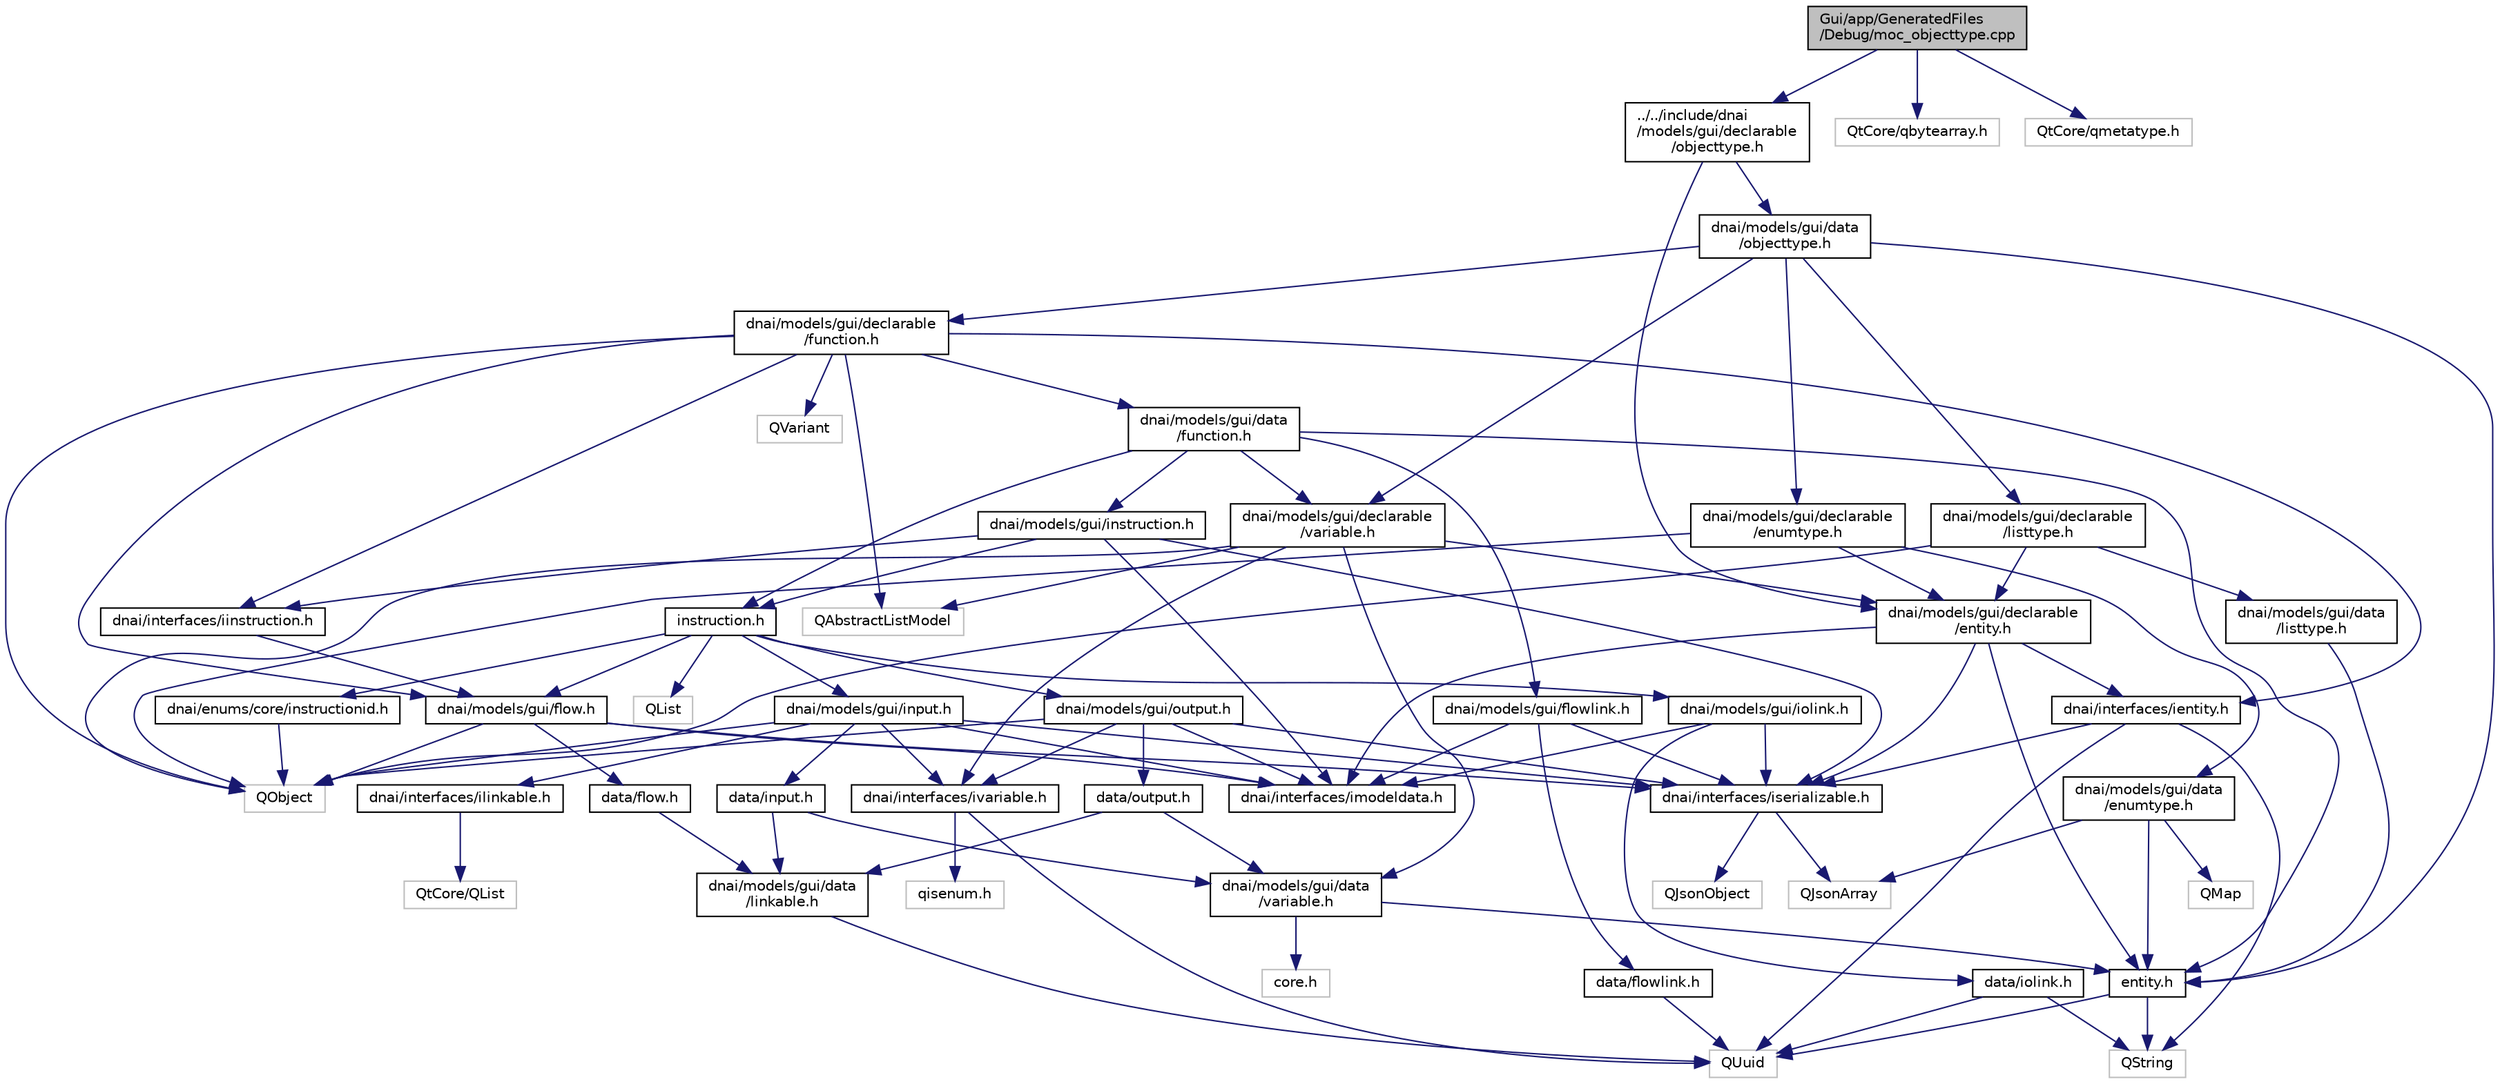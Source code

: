 digraph "Gui/app/GeneratedFiles/Debug/moc_objecttype.cpp"
{
  edge [fontname="Helvetica",fontsize="10",labelfontname="Helvetica",labelfontsize="10"];
  node [fontname="Helvetica",fontsize="10",shape=record];
  Node1 [label="Gui/app/GeneratedFiles\l/Debug/moc_objecttype.cpp",height=0.2,width=0.4,color="black", fillcolor="grey75", style="filled", fontcolor="black"];
  Node1 -> Node2 [color="midnightblue",fontsize="10",style="solid",fontname="Helvetica"];
  Node2 [label="../../include/dnai\l/models/gui/declarable\l/objecttype.h",height=0.2,width=0.4,color="black", fillcolor="white", style="filled",URL="$declarable_2objecttype_8h.html"];
  Node2 -> Node3 [color="midnightblue",fontsize="10",style="solid",fontname="Helvetica"];
  Node3 [label="dnai/models/gui/data\l/objecttype.h",height=0.2,width=0.4,color="black", fillcolor="white", style="filled",URL="$data_2objecttype_8h.html"];
  Node3 -> Node4 [color="midnightblue",fontsize="10",style="solid",fontname="Helvetica"];
  Node4 [label="entity.h",height=0.2,width=0.4,color="black", fillcolor="white", style="filled",URL="$gui_2data_2entity_8h.html"];
  Node4 -> Node5 [color="midnightblue",fontsize="10",style="solid",fontname="Helvetica"];
  Node5 [label="QString",height=0.2,width=0.4,color="grey75", fillcolor="white", style="filled"];
  Node4 -> Node6 [color="midnightblue",fontsize="10",style="solid",fontname="Helvetica"];
  Node6 [label="QUuid",height=0.2,width=0.4,color="grey75", fillcolor="white", style="filled"];
  Node3 -> Node7 [color="midnightblue",fontsize="10",style="solid",fontname="Helvetica"];
  Node7 [label="dnai/models/gui/declarable\l/variable.h",height=0.2,width=0.4,color="black", fillcolor="white", style="filled",URL="$declarable_2variable_8h.html"];
  Node7 -> Node8 [color="midnightblue",fontsize="10",style="solid",fontname="Helvetica"];
  Node8 [label="QObject",height=0.2,width=0.4,color="grey75", fillcolor="white", style="filled"];
  Node7 -> Node9 [color="midnightblue",fontsize="10",style="solid",fontname="Helvetica"];
  Node9 [label="dnai/interfaces/ivariable.h",height=0.2,width=0.4,color="black", fillcolor="white", style="filled",URL="$ivariable_8h.html"];
  Node9 -> Node10 [color="midnightblue",fontsize="10",style="solid",fontname="Helvetica"];
  Node10 [label="qisenum.h",height=0.2,width=0.4,color="grey75", fillcolor="white", style="filled"];
  Node9 -> Node6 [color="midnightblue",fontsize="10",style="solid",fontname="Helvetica"];
  Node7 -> Node11 [color="midnightblue",fontsize="10",style="solid",fontname="Helvetica"];
  Node11 [label="dnai/models/gui/data\l/variable.h",height=0.2,width=0.4,color="black", fillcolor="white", style="filled",URL="$data_2variable_8h.html"];
  Node11 -> Node4 [color="midnightblue",fontsize="10",style="solid",fontname="Helvetica"];
  Node11 -> Node12 [color="midnightblue",fontsize="10",style="solid",fontname="Helvetica"];
  Node12 [label="core.h",height=0.2,width=0.4,color="grey75", fillcolor="white", style="filled"];
  Node7 -> Node13 [color="midnightblue",fontsize="10",style="solid",fontname="Helvetica"];
  Node13 [label="dnai/models/gui/declarable\l/entity.h",height=0.2,width=0.4,color="black", fillcolor="white", style="filled",URL="$gui_2declarable_2entity_8h.html"];
  Node13 -> Node14 [color="midnightblue",fontsize="10",style="solid",fontname="Helvetica"];
  Node14 [label="dnai/interfaces/imodeldata.h",height=0.2,width=0.4,color="black", fillcolor="white", style="filled",URL="$imodeldata_8h.html"];
  Node13 -> Node15 [color="midnightblue",fontsize="10",style="solid",fontname="Helvetica"];
  Node15 [label="dnai/interfaces/iserializable.h",height=0.2,width=0.4,color="black", fillcolor="white", style="filled",URL="$iserializable_8h.html"];
  Node15 -> Node16 [color="midnightblue",fontsize="10",style="solid",fontname="Helvetica"];
  Node16 [label="QJsonObject",height=0.2,width=0.4,color="grey75", fillcolor="white", style="filled"];
  Node15 -> Node17 [color="midnightblue",fontsize="10",style="solid",fontname="Helvetica"];
  Node17 [label="QJsonArray",height=0.2,width=0.4,color="grey75", fillcolor="white", style="filled"];
  Node13 -> Node4 [color="midnightblue",fontsize="10",style="solid",fontname="Helvetica"];
  Node13 -> Node18 [color="midnightblue",fontsize="10",style="solid",fontname="Helvetica"];
  Node18 [label="dnai/interfaces/ientity.h",height=0.2,width=0.4,color="black", fillcolor="white", style="filled",URL="$ientity_8h.html"];
  Node18 -> Node6 [color="midnightblue",fontsize="10",style="solid",fontname="Helvetica"];
  Node18 -> Node5 [color="midnightblue",fontsize="10",style="solid",fontname="Helvetica"];
  Node18 -> Node15 [color="midnightblue",fontsize="10",style="solid",fontname="Helvetica"];
  Node7 -> Node19 [color="midnightblue",fontsize="10",style="solid",fontname="Helvetica"];
  Node19 [label="QAbstractListModel",height=0.2,width=0.4,color="grey75", fillcolor="white", style="filled"];
  Node3 -> Node20 [color="midnightblue",fontsize="10",style="solid",fontname="Helvetica"];
  Node20 [label="dnai/models/gui/declarable\l/function.h",height=0.2,width=0.4,color="black", fillcolor="white", style="filled",URL="$declarable_2function_8h.html"];
  Node20 -> Node8 [color="midnightblue",fontsize="10",style="solid",fontname="Helvetica"];
  Node20 -> Node19 [color="midnightblue",fontsize="10",style="solid",fontname="Helvetica"];
  Node20 -> Node21 [color="midnightblue",fontsize="10",style="solid",fontname="Helvetica"];
  Node21 [label="QVariant",height=0.2,width=0.4,color="grey75", fillcolor="white", style="filled"];
  Node20 -> Node18 [color="midnightblue",fontsize="10",style="solid",fontname="Helvetica"];
  Node20 -> Node22 [color="midnightblue",fontsize="10",style="solid",fontname="Helvetica"];
  Node22 [label="dnai/interfaces/iinstruction.h",height=0.2,width=0.4,color="black", fillcolor="white", style="filled",URL="$iinstruction_8h.html"];
  Node22 -> Node23 [color="midnightblue",fontsize="10",style="solid",fontname="Helvetica"];
  Node23 [label="dnai/models/gui/flow.h",height=0.2,width=0.4,color="black", fillcolor="white", style="filled",URL="$models_2gui_2flow_8h.html"];
  Node23 -> Node8 [color="midnightblue",fontsize="10",style="solid",fontname="Helvetica"];
  Node23 -> Node14 [color="midnightblue",fontsize="10",style="solid",fontname="Helvetica"];
  Node23 -> Node15 [color="midnightblue",fontsize="10",style="solid",fontname="Helvetica"];
  Node23 -> Node24 [color="midnightblue",fontsize="10",style="solid",fontname="Helvetica"];
  Node24 [label="data/flow.h",height=0.2,width=0.4,color="black", fillcolor="white", style="filled",URL="$models_2gui_2data_2flow_8h.html"];
  Node24 -> Node25 [color="midnightblue",fontsize="10",style="solid",fontname="Helvetica"];
  Node25 [label="dnai/models/gui/data\l/linkable.h",height=0.2,width=0.4,color="black", fillcolor="white", style="filled",URL="$data_2linkable_8h.html"];
  Node25 -> Node6 [color="midnightblue",fontsize="10",style="solid",fontname="Helvetica"];
  Node20 -> Node26 [color="midnightblue",fontsize="10",style="solid",fontname="Helvetica"];
  Node26 [label="dnai/models/gui/data\l/function.h",height=0.2,width=0.4,color="black", fillcolor="white", style="filled",URL="$data_2function_8h.html"];
  Node26 -> Node4 [color="midnightblue",fontsize="10",style="solid",fontname="Helvetica"];
  Node26 -> Node27 [color="midnightblue",fontsize="10",style="solid",fontname="Helvetica"];
  Node27 [label="instruction.h",height=0.2,width=0.4,color="black", fillcolor="white", style="filled",URL="$gui_2data_2instruction_8h.html"];
  Node27 -> Node28 [color="midnightblue",fontsize="10",style="solid",fontname="Helvetica"];
  Node28 [label="QList",height=0.2,width=0.4,color="grey75", fillcolor="white", style="filled"];
  Node27 -> Node29 [color="midnightblue",fontsize="10",style="solid",fontname="Helvetica"];
  Node29 [label="dnai/enums/core/instructionid.h",height=0.2,width=0.4,color="black", fillcolor="white", style="filled",URL="$instructionid_8h.html"];
  Node29 -> Node8 [color="midnightblue",fontsize="10",style="solid",fontname="Helvetica"];
  Node27 -> Node23 [color="midnightblue",fontsize="10",style="solid",fontname="Helvetica"];
  Node27 -> Node30 [color="midnightblue",fontsize="10",style="solid",fontname="Helvetica"];
  Node30 [label="dnai/models/gui/input.h",height=0.2,width=0.4,color="black", fillcolor="white", style="filled",URL="$models_2gui_2input_8h.html"];
  Node30 -> Node8 [color="midnightblue",fontsize="10",style="solid",fontname="Helvetica"];
  Node30 -> Node14 [color="midnightblue",fontsize="10",style="solid",fontname="Helvetica"];
  Node30 -> Node15 [color="midnightblue",fontsize="10",style="solid",fontname="Helvetica"];
  Node30 -> Node9 [color="midnightblue",fontsize="10",style="solid",fontname="Helvetica"];
  Node30 -> Node31 [color="midnightblue",fontsize="10",style="solid",fontname="Helvetica"];
  Node31 [label="data/input.h",height=0.2,width=0.4,color="black", fillcolor="white", style="filled",URL="$models_2gui_2data_2input_8h.html"];
  Node31 -> Node11 [color="midnightblue",fontsize="10",style="solid",fontname="Helvetica"];
  Node31 -> Node25 [color="midnightblue",fontsize="10",style="solid",fontname="Helvetica"];
  Node30 -> Node32 [color="midnightblue",fontsize="10",style="solid",fontname="Helvetica"];
  Node32 [label="dnai/interfaces/ilinkable.h",height=0.2,width=0.4,color="black", fillcolor="white", style="filled",URL="$ilinkable_8h.html"];
  Node32 -> Node33 [color="midnightblue",fontsize="10",style="solid",fontname="Helvetica"];
  Node33 [label="QtCore/QList",height=0.2,width=0.4,color="grey75", fillcolor="white", style="filled"];
  Node27 -> Node34 [color="midnightblue",fontsize="10",style="solid",fontname="Helvetica"];
  Node34 [label="dnai/models/gui/output.h",height=0.2,width=0.4,color="black", fillcolor="white", style="filled",URL="$models_2gui_2output_8h.html"];
  Node34 -> Node8 [color="midnightblue",fontsize="10",style="solid",fontname="Helvetica"];
  Node34 -> Node15 [color="midnightblue",fontsize="10",style="solid",fontname="Helvetica"];
  Node34 -> Node35 [color="midnightblue",fontsize="10",style="solid",fontname="Helvetica"];
  Node35 [label="data/output.h",height=0.2,width=0.4,color="black", fillcolor="white", style="filled",URL="$models_2gui_2data_2output_8h.html"];
  Node35 -> Node11 [color="midnightblue",fontsize="10",style="solid",fontname="Helvetica"];
  Node35 -> Node25 [color="midnightblue",fontsize="10",style="solid",fontname="Helvetica"];
  Node34 -> Node14 [color="midnightblue",fontsize="10",style="solid",fontname="Helvetica"];
  Node34 -> Node9 [color="midnightblue",fontsize="10",style="solid",fontname="Helvetica"];
  Node27 -> Node36 [color="midnightblue",fontsize="10",style="solid",fontname="Helvetica"];
  Node36 [label="dnai/models/gui/iolink.h",height=0.2,width=0.4,color="black", fillcolor="white", style="filled",URL="$iolink_8h.html"];
  Node36 -> Node14 [color="midnightblue",fontsize="10",style="solid",fontname="Helvetica"];
  Node36 -> Node15 [color="midnightblue",fontsize="10",style="solid",fontname="Helvetica"];
  Node36 -> Node37 [color="midnightblue",fontsize="10",style="solid",fontname="Helvetica"];
  Node37 [label="data/iolink.h",height=0.2,width=0.4,color="black", fillcolor="white", style="filled",URL="$data_2iolink_8h.html"];
  Node37 -> Node5 [color="midnightblue",fontsize="10",style="solid",fontname="Helvetica"];
  Node37 -> Node6 [color="midnightblue",fontsize="10",style="solid",fontname="Helvetica"];
  Node26 -> Node7 [color="midnightblue",fontsize="10",style="solid",fontname="Helvetica"];
  Node26 -> Node38 [color="midnightblue",fontsize="10",style="solid",fontname="Helvetica"];
  Node38 [label="dnai/models/gui/instruction.h",height=0.2,width=0.4,color="black", fillcolor="white", style="filled",URL="$gui_2instruction_8h.html"];
  Node38 -> Node14 [color="midnightblue",fontsize="10",style="solid",fontname="Helvetica"];
  Node38 -> Node15 [color="midnightblue",fontsize="10",style="solid",fontname="Helvetica"];
  Node38 -> Node27 [color="midnightblue",fontsize="10",style="solid",fontname="Helvetica"];
  Node38 -> Node22 [color="midnightblue",fontsize="10",style="solid",fontname="Helvetica"];
  Node26 -> Node39 [color="midnightblue",fontsize="10",style="solid",fontname="Helvetica"];
  Node39 [label="dnai/models/gui/flowlink.h",height=0.2,width=0.4,color="black", fillcolor="white", style="filled",URL="$flowlink_8h.html"];
  Node39 -> Node14 [color="midnightblue",fontsize="10",style="solid",fontname="Helvetica"];
  Node39 -> Node40 [color="midnightblue",fontsize="10",style="solid",fontname="Helvetica"];
  Node40 [label="data/flowlink.h",height=0.2,width=0.4,color="black", fillcolor="white", style="filled",URL="$data_2flowlink_8h.html"];
  Node40 -> Node6 [color="midnightblue",fontsize="10",style="solid",fontname="Helvetica"];
  Node39 -> Node15 [color="midnightblue",fontsize="10",style="solid",fontname="Helvetica"];
  Node20 -> Node23 [color="midnightblue",fontsize="10",style="solid",fontname="Helvetica"];
  Node3 -> Node41 [color="midnightblue",fontsize="10",style="solid",fontname="Helvetica"];
  Node41 [label="dnai/models/gui/declarable\l/enumtype.h",height=0.2,width=0.4,color="black", fillcolor="white", style="filled",URL="$declarable_2enumtype_8h.html"];
  Node41 -> Node42 [color="midnightblue",fontsize="10",style="solid",fontname="Helvetica"];
  Node42 [label="dnai/models/gui/data\l/enumtype.h",height=0.2,width=0.4,color="black", fillcolor="white", style="filled",URL="$data_2enumtype_8h.html"];
  Node42 -> Node17 [color="midnightblue",fontsize="10",style="solid",fontname="Helvetica"];
  Node42 -> Node43 [color="midnightblue",fontsize="10",style="solid",fontname="Helvetica"];
  Node43 [label="QMap",height=0.2,width=0.4,color="grey75", fillcolor="white", style="filled"];
  Node42 -> Node4 [color="midnightblue",fontsize="10",style="solid",fontname="Helvetica"];
  Node41 -> Node13 [color="midnightblue",fontsize="10",style="solid",fontname="Helvetica"];
  Node41 -> Node8 [color="midnightblue",fontsize="10",style="solid",fontname="Helvetica"];
  Node3 -> Node44 [color="midnightblue",fontsize="10",style="solid",fontname="Helvetica"];
  Node44 [label="dnai/models/gui/declarable\l/listtype.h",height=0.2,width=0.4,color="black", fillcolor="white", style="filled",URL="$declarable_2listtype_8h.html"];
  Node44 -> Node45 [color="midnightblue",fontsize="10",style="solid",fontname="Helvetica"];
  Node45 [label="dnai/models/gui/data\l/listtype.h",height=0.2,width=0.4,color="black", fillcolor="white", style="filled",URL="$data_2listtype_8h.html"];
  Node45 -> Node4 [color="midnightblue",fontsize="10",style="solid",fontname="Helvetica"];
  Node44 -> Node13 [color="midnightblue",fontsize="10",style="solid",fontname="Helvetica"];
  Node44 -> Node8 [color="midnightblue",fontsize="10",style="solid",fontname="Helvetica"];
  Node2 -> Node13 [color="midnightblue",fontsize="10",style="solid",fontname="Helvetica"];
  Node1 -> Node46 [color="midnightblue",fontsize="10",style="solid",fontname="Helvetica"];
  Node46 [label="QtCore/qbytearray.h",height=0.2,width=0.4,color="grey75", fillcolor="white", style="filled"];
  Node1 -> Node47 [color="midnightblue",fontsize="10",style="solid",fontname="Helvetica"];
  Node47 [label="QtCore/qmetatype.h",height=0.2,width=0.4,color="grey75", fillcolor="white", style="filled"];
}
